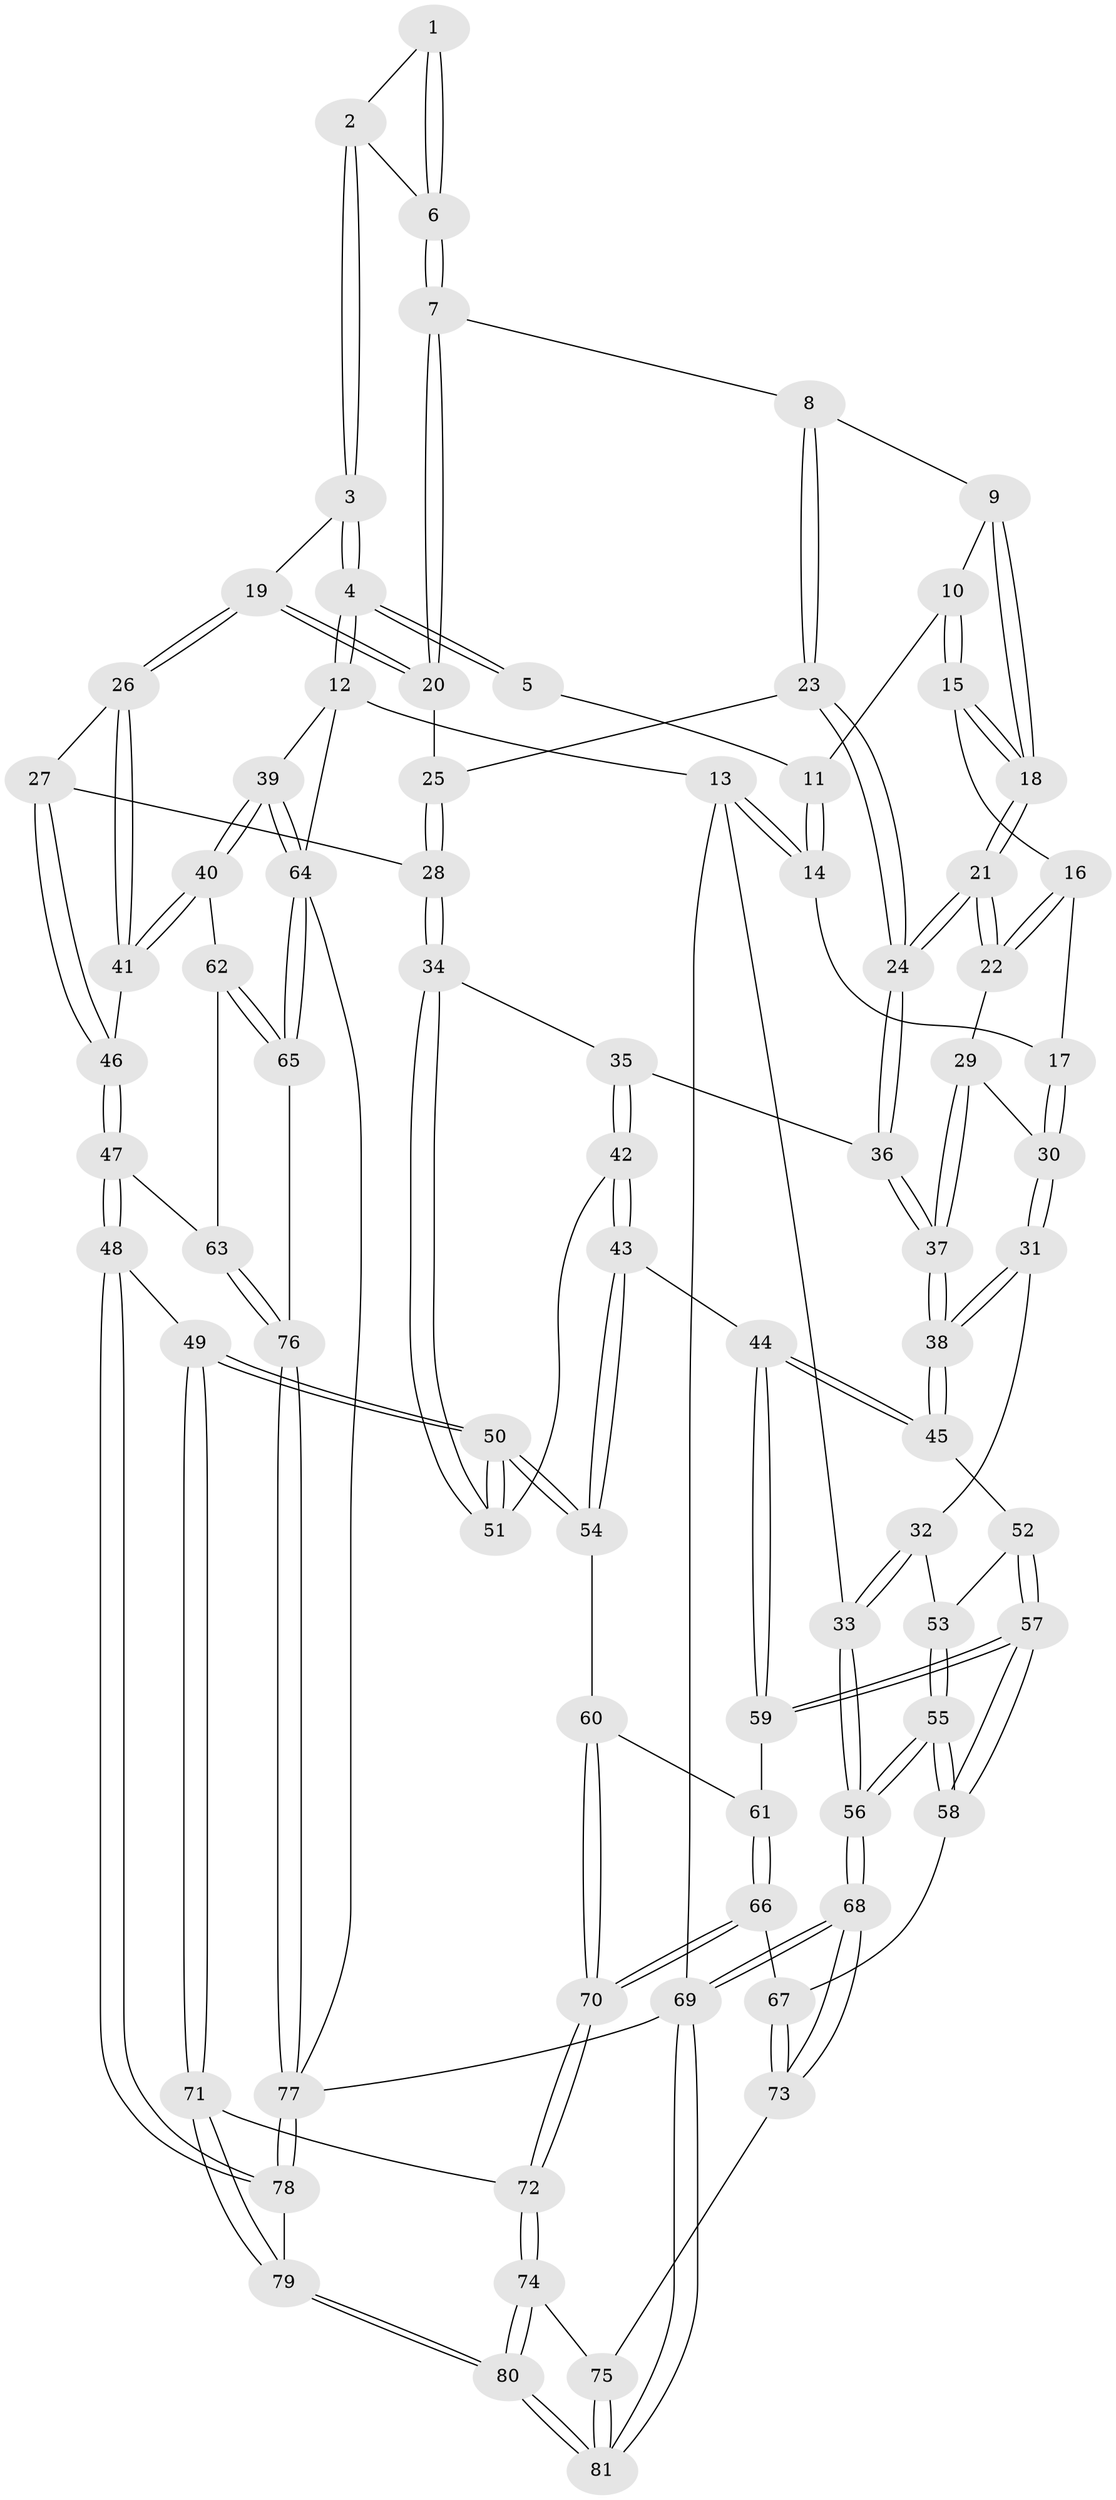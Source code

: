 // coarse degree distribution, {3: 0.6842105263157895, 2: 0.017543859649122806, 1: 0.017543859649122806, 4: 0.2807017543859649}
// Generated by graph-tools (version 1.1) at 2025/38/03/04/25 23:38:36]
// undirected, 81 vertices, 199 edges
graph export_dot {
  node [color=gray90,style=filled];
  1 [pos="+0.5019178169388627+0"];
  2 [pos="+0.6617378845905401+0.07647565318947841"];
  3 [pos="+0.7840897118447947+0.17152121780610696"];
  4 [pos="+1+0"];
  5 [pos="+0.4602856368059195+0"];
  6 [pos="+0.5291309677517685+0.12203757037498263"];
  7 [pos="+0.5286772525802841+0.1265183659931358"];
  8 [pos="+0.4778895573388081+0.16581097313414"];
  9 [pos="+0.3854672964909043+0.08634948363825322"];
  10 [pos="+0.37211060692083625+0.038348601041996916"];
  11 [pos="+0.352274657943416+0"];
  12 [pos="+1+0"];
  13 [pos="+0+0"];
  14 [pos="+0+0"];
  15 [pos="+0.2959187046026327+0.14539086116820468"];
  16 [pos="+0.2097892700853577+0.1378026033974084"];
  17 [pos="+0.04887336009212695+0.008973960083131798"];
  18 [pos="+0.35294127753984944+0.21159440199060375"];
  19 [pos="+0.7797473721057618+0.18335425810147757"];
  20 [pos="+0.5925540718387986+0.17360475054777944"];
  21 [pos="+0.3567836603539031+0.2560703066151229"];
  22 [pos="+0.2784365047507221+0.2504790702666922"];
  23 [pos="+0.46428179509936907+0.21901631257862753"];
  24 [pos="+0.4091486427192115+0.2994187333107013"];
  25 [pos="+0.5579303204230727+0.22163720549584995"];
  26 [pos="+0.7772014540911998+0.2403026070993527"];
  27 [pos="+0.6722088240602259+0.3623502832349802"];
  28 [pos="+0.6009557742052118+0.3814918412307749"];
  29 [pos="+0.21860510686210272+0.28950973405718733"];
  30 [pos="+0.10433680281832826+0.23264345267245165"];
  31 [pos="+0.04246610430230852+0.41882033308451966"];
  32 [pos="+0.03405279690733751+0.4210364753335129"];
  33 [pos="+0+0.43180659436700547"];
  34 [pos="+0.5719429692040084+0.39559671023445603"];
  35 [pos="+0.42669331543191985+0.3502666452823292"];
  36 [pos="+0.42391573075582384+0.34726216411644417"];
  37 [pos="+0.21055852717520676+0.4171607315859034"];
  38 [pos="+0.1767446367342675+0.45812316363192446"];
  39 [pos="+1+0.4433265665246402"];
  40 [pos="+1+0.4469040897349238"];
  41 [pos="+0.9962186426314811+0.4304515905501502"];
  42 [pos="+0.3714987678291766+0.5210478446346714"];
  43 [pos="+0.36159726315942026+0.5415827011225013"];
  44 [pos="+0.23890438557181792+0.5370389171578639"];
  45 [pos="+0.1940835866332458+0.49334619527506834"];
  46 [pos="+0.7881428363703835+0.5481030582553572"];
  47 [pos="+0.7365629277244774+0.7128019186837237"];
  48 [pos="+0.6264875360977252+0.7287748207102055"];
  49 [pos="+0.5813384613033681+0.7044434256624618"];
  50 [pos="+0.5681854918048971+0.6893410807126665"];
  51 [pos="+0.5630074646655385+0.4947447587146331"];
  52 [pos="+0.11857048214702316+0.592406656677653"];
  53 [pos="+0.05639520685294523+0.5910455330876774"];
  54 [pos="+0.4355633678756873+0.6461960172855641"];
  55 [pos="+0+0.6982655715192352"];
  56 [pos="+0+0.8266980458494029"];
  57 [pos="+0.1231723730373432+0.6799246669596279"];
  58 [pos="+0.12239456183156162+0.6822126755013904"];
  59 [pos="+0.2354550959102175+0.5789592804904079"];
  60 [pos="+0.432323684828415+0.647978134645286"];
  61 [pos="+0.24697567700564355+0.6303031720197114"];
  62 [pos="+1+0.5251076443881378"];
  63 [pos="+0.7769581433735547+0.7350106755773052"];
  64 [pos="+1+0.8200084003985512"];
  65 [pos="+0.886045810057633+0.8047268848895953"];
  66 [pos="+0.2554381286930273+0.7156849245078618"];
  67 [pos="+0.1639839464861073+0.7212970756486855"];
  68 [pos="+0+0.8424887859475846"];
  69 [pos="+0+1"];
  70 [pos="+0.28656507511367574+0.7400691985644093"];
  71 [pos="+0.37097702955443396+0.862400169126896"];
  72 [pos="+0.2979399067513436+0.8394582830334179"];
  73 [pos="+0.11912911855430638+0.8586486753959705"];
  74 [pos="+0.20782848903736156+0.9069235202979339"];
  75 [pos="+0.1885094630580511+0.8994373310674231"];
  76 [pos="+0.8712731440391307+0.8064997323258529"];
  77 [pos="+0.8015038269163687+1"];
  78 [pos="+0.5497894738370758+1"];
  79 [pos="+0.5284863421611008+1"];
  80 [pos="+0.27181826137979115+1"];
  81 [pos="+0+1"];
  1 -- 2;
  1 -- 6;
  1 -- 6;
  2 -- 3;
  2 -- 3;
  2 -- 6;
  3 -- 4;
  3 -- 4;
  3 -- 19;
  4 -- 5;
  4 -- 5;
  4 -- 12;
  4 -- 12;
  5 -- 11;
  6 -- 7;
  6 -- 7;
  7 -- 8;
  7 -- 20;
  7 -- 20;
  8 -- 9;
  8 -- 23;
  8 -- 23;
  9 -- 10;
  9 -- 18;
  9 -- 18;
  10 -- 11;
  10 -- 15;
  10 -- 15;
  11 -- 14;
  11 -- 14;
  12 -- 13;
  12 -- 39;
  12 -- 64;
  13 -- 14;
  13 -- 14;
  13 -- 33;
  13 -- 69;
  14 -- 17;
  15 -- 16;
  15 -- 18;
  15 -- 18;
  16 -- 17;
  16 -- 22;
  16 -- 22;
  17 -- 30;
  17 -- 30;
  18 -- 21;
  18 -- 21;
  19 -- 20;
  19 -- 20;
  19 -- 26;
  19 -- 26;
  20 -- 25;
  21 -- 22;
  21 -- 22;
  21 -- 24;
  21 -- 24;
  22 -- 29;
  23 -- 24;
  23 -- 24;
  23 -- 25;
  24 -- 36;
  24 -- 36;
  25 -- 28;
  25 -- 28;
  26 -- 27;
  26 -- 41;
  26 -- 41;
  27 -- 28;
  27 -- 46;
  27 -- 46;
  28 -- 34;
  28 -- 34;
  29 -- 30;
  29 -- 37;
  29 -- 37;
  30 -- 31;
  30 -- 31;
  31 -- 32;
  31 -- 38;
  31 -- 38;
  32 -- 33;
  32 -- 33;
  32 -- 53;
  33 -- 56;
  33 -- 56;
  34 -- 35;
  34 -- 51;
  34 -- 51;
  35 -- 36;
  35 -- 42;
  35 -- 42;
  36 -- 37;
  36 -- 37;
  37 -- 38;
  37 -- 38;
  38 -- 45;
  38 -- 45;
  39 -- 40;
  39 -- 40;
  39 -- 64;
  39 -- 64;
  40 -- 41;
  40 -- 41;
  40 -- 62;
  41 -- 46;
  42 -- 43;
  42 -- 43;
  42 -- 51;
  43 -- 44;
  43 -- 54;
  43 -- 54;
  44 -- 45;
  44 -- 45;
  44 -- 59;
  44 -- 59;
  45 -- 52;
  46 -- 47;
  46 -- 47;
  47 -- 48;
  47 -- 48;
  47 -- 63;
  48 -- 49;
  48 -- 78;
  48 -- 78;
  49 -- 50;
  49 -- 50;
  49 -- 71;
  49 -- 71;
  50 -- 51;
  50 -- 51;
  50 -- 54;
  50 -- 54;
  52 -- 53;
  52 -- 57;
  52 -- 57;
  53 -- 55;
  53 -- 55;
  54 -- 60;
  55 -- 56;
  55 -- 56;
  55 -- 58;
  55 -- 58;
  56 -- 68;
  56 -- 68;
  57 -- 58;
  57 -- 58;
  57 -- 59;
  57 -- 59;
  58 -- 67;
  59 -- 61;
  60 -- 61;
  60 -- 70;
  60 -- 70;
  61 -- 66;
  61 -- 66;
  62 -- 63;
  62 -- 65;
  62 -- 65;
  63 -- 76;
  63 -- 76;
  64 -- 65;
  64 -- 65;
  64 -- 77;
  65 -- 76;
  66 -- 67;
  66 -- 70;
  66 -- 70;
  67 -- 73;
  67 -- 73;
  68 -- 69;
  68 -- 69;
  68 -- 73;
  68 -- 73;
  69 -- 81;
  69 -- 81;
  69 -- 77;
  70 -- 72;
  70 -- 72;
  71 -- 72;
  71 -- 79;
  71 -- 79;
  72 -- 74;
  72 -- 74;
  73 -- 75;
  74 -- 75;
  74 -- 80;
  74 -- 80;
  75 -- 81;
  75 -- 81;
  76 -- 77;
  76 -- 77;
  77 -- 78;
  77 -- 78;
  78 -- 79;
  79 -- 80;
  79 -- 80;
  80 -- 81;
  80 -- 81;
}
